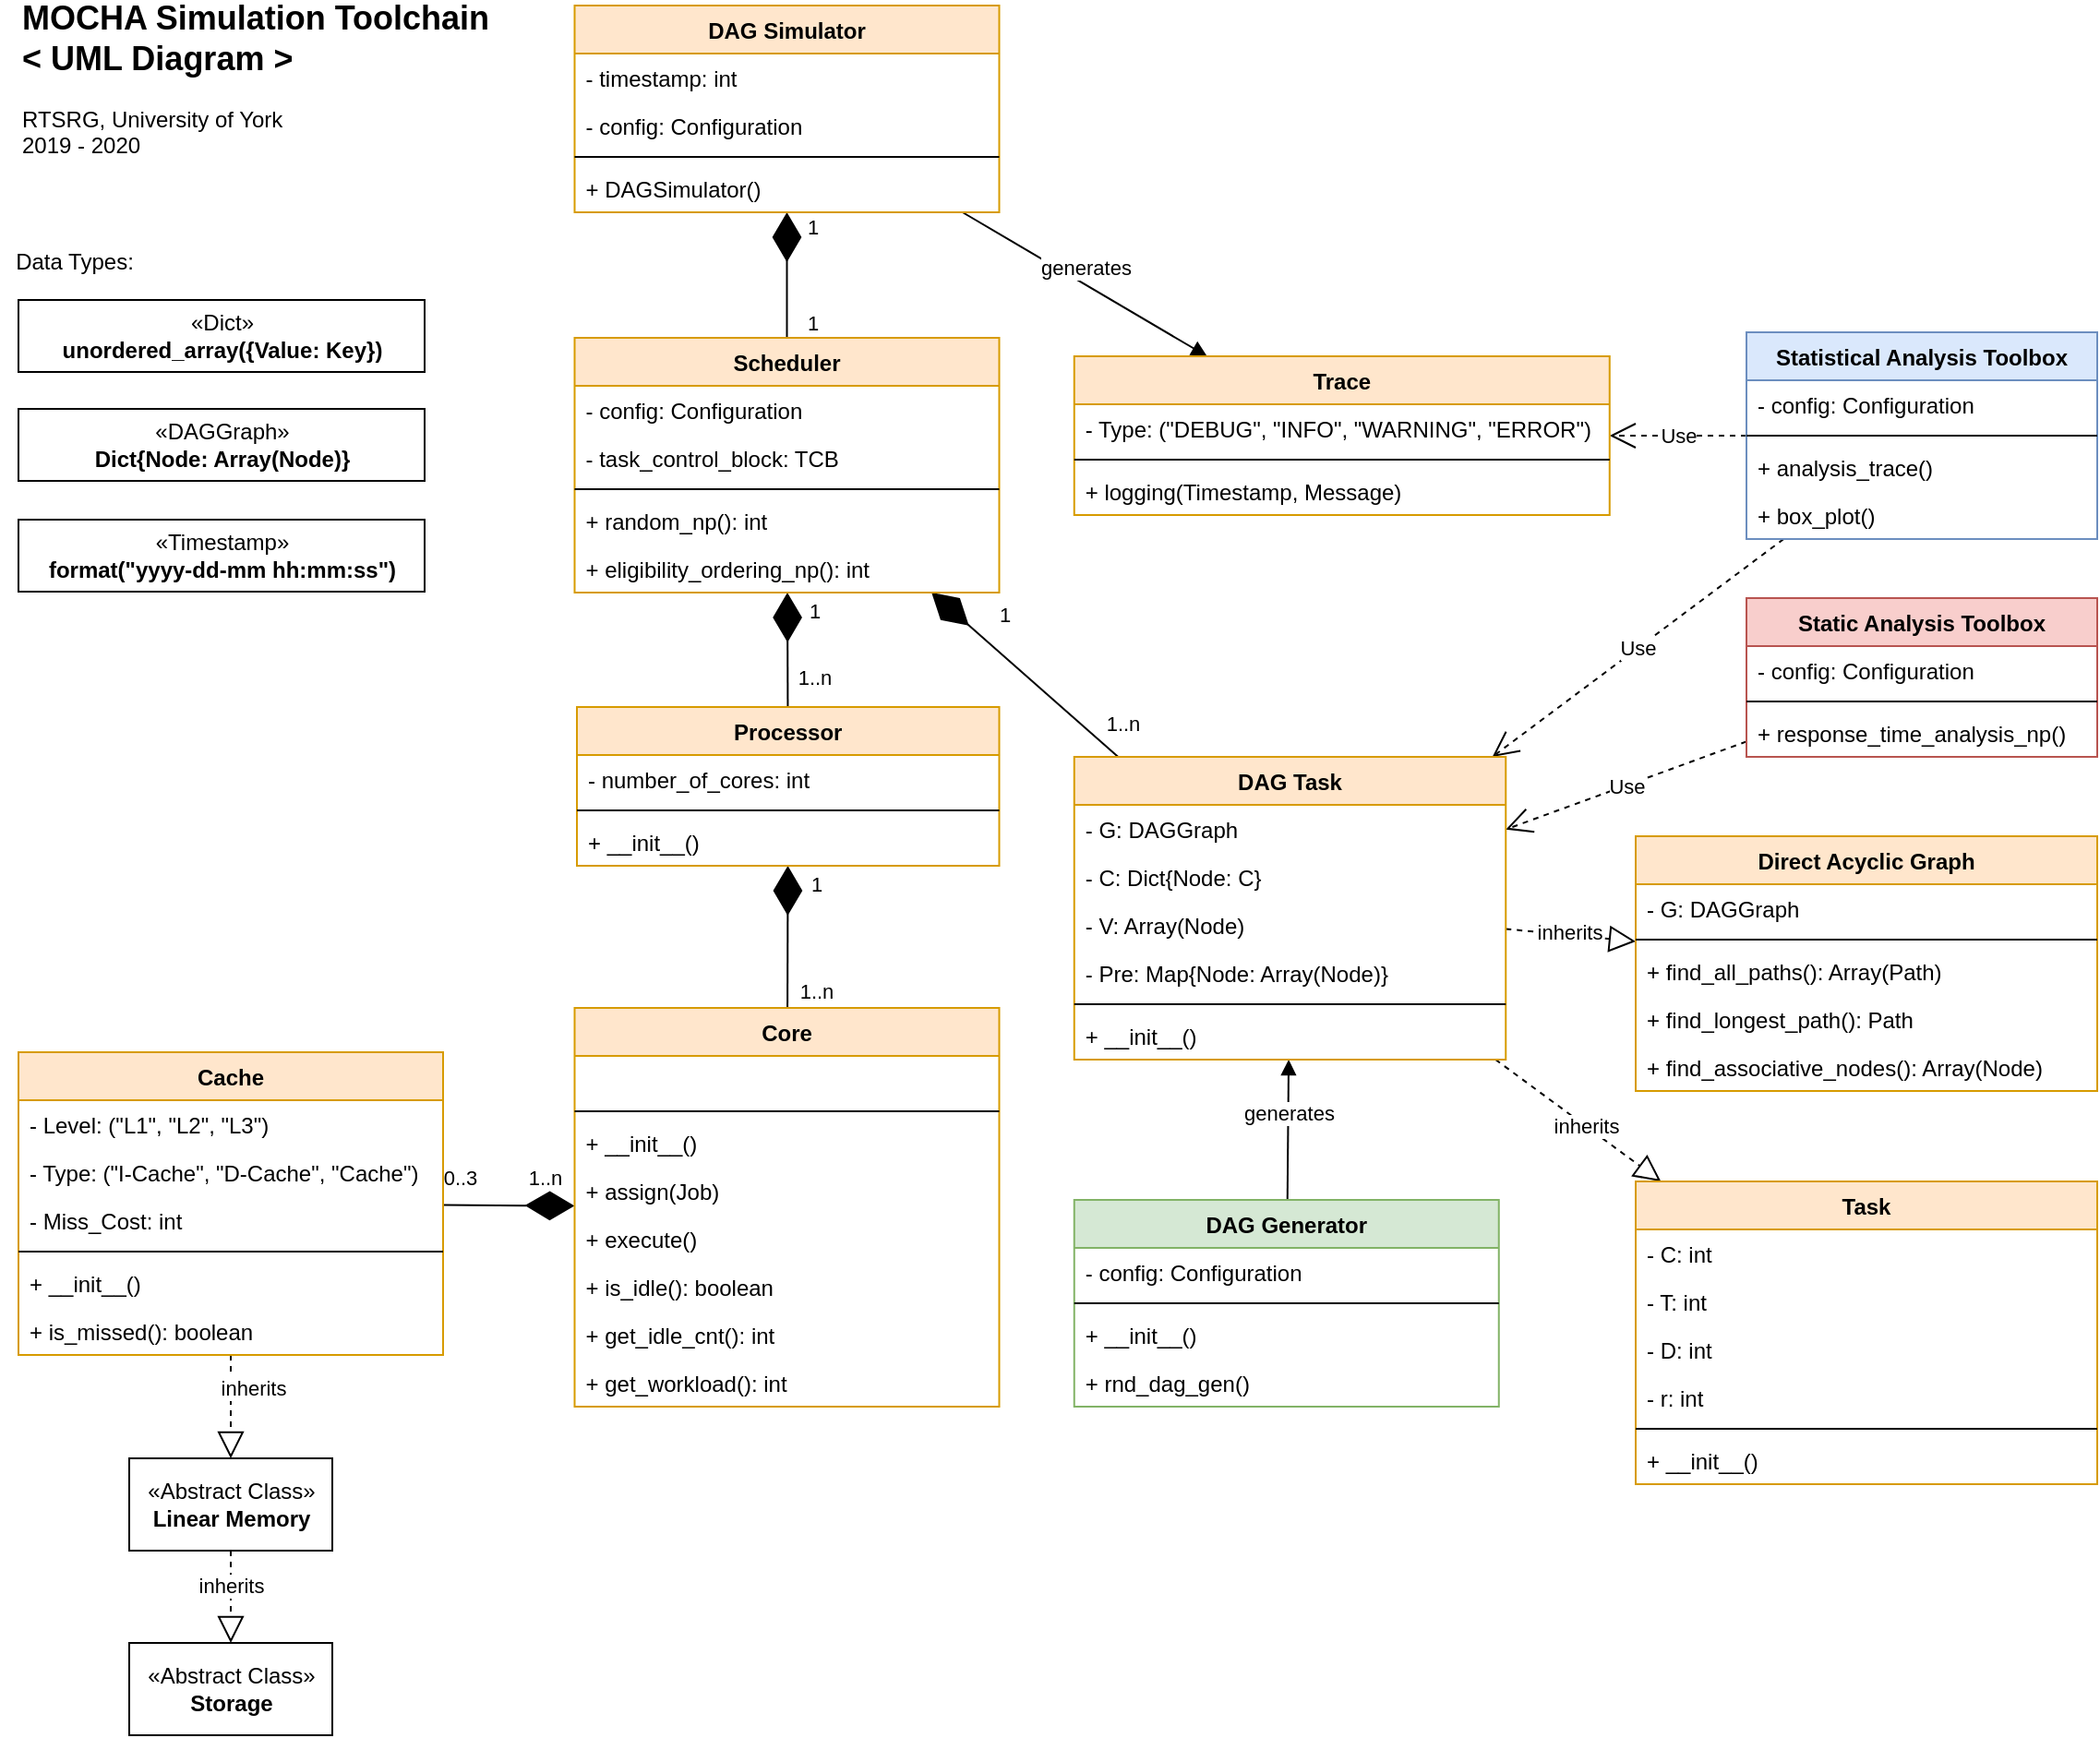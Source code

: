 <mxfile version="13.0.3" type="device"><diagram id="6-OH7U_03vElTwhA2fwM" name="Page-1"><mxGraphModel dx="396" dy="1000" grid="1" gridSize="10" guides="1" tooltips="1" connect="1" arrows="1" fold="1" page="1" pageScale="1" pageWidth="1169" pageHeight="827" math="0" shadow="0"><root><mxCell id="0"/><mxCell id="1" parent="0"/><mxCell id="3ggw4zeHpCpovU7XsNyM-5" value="" style="endArrow=diamondThin;endFill=1;endSize=24;html=1;" parent="1" source="3ggw4zeHpCpovU7XsNyM-1" target="w5lps-WtKNnijoHzqmJ7-140" edge="1"><mxGeometry width="160" relative="1" as="geometry"><mxPoint x="1741.25" y="273" as="sourcePoint"/><mxPoint x="1901.25" y="273" as="targetPoint"/></mxGeometry></mxCell><mxCell id="3ggw4zeHpCpovU7XsNyM-6" value="1" style="edgeLabel;html=1;align=center;verticalAlign=middle;resizable=0;points=[];" parent="3ggw4zeHpCpovU7XsNyM-5" vertex="1" connectable="0"><mxGeometry x="0.575" y="-1" relative="1" as="geometry"><mxPoint x="13.55" y="-7.05" as="offset"/></mxGeometry></mxCell><mxCell id="3ggw4zeHpCpovU7XsNyM-15" value="1..n" style="edgeLabel;html=1;align=center;verticalAlign=middle;resizable=0;points=[];" parent="3ggw4zeHpCpovU7XsNyM-5" vertex="1" connectable="0"><mxGeometry x="-0.841" relative="1" as="geometry"><mxPoint x="14.71" y="-3.6" as="offset"/></mxGeometry></mxCell><mxCell id="3ggw4zeHpCpovU7XsNyM-29" value="" style="endArrow=diamondThin;endFill=1;endSize=24;html=1;" parent="1" source="3ggw4zeHpCpovU7XsNyM-25" target="3ggw4zeHpCpovU7XsNyM-1" edge="1"><mxGeometry width="160" relative="1" as="geometry"><mxPoint x="1651.257" y="459" as="sourcePoint"/><mxPoint x="1450" y="703" as="targetPoint"/></mxGeometry></mxCell><mxCell id="3ggw4zeHpCpovU7XsNyM-30" value="1..n" style="edgeLabel;html=1;align=center;verticalAlign=middle;resizable=0;points=[];" parent="3ggw4zeHpCpovU7XsNyM-29" vertex="1" connectable="0"><mxGeometry x="0.575" y="-1" relative="1" as="geometry"><mxPoint x="-0.8" y="-16" as="offset"/></mxGeometry></mxCell><mxCell id="3ggw4zeHpCpovU7XsNyM-31" value="0..3" style="edgeLabel;html=1;align=center;verticalAlign=middle;resizable=0;points=[];" parent="3ggw4zeHpCpovU7XsNyM-29" vertex="1" connectable="0"><mxGeometry x="-0.841" relative="1" as="geometry"><mxPoint x="2.8" y="-15" as="offset"/></mxGeometry></mxCell><mxCell id="3ggw4zeHpCpovU7XsNyM-70" value="Use" style="endArrow=open;endSize=12;dashed=1;html=1;" parent="1" source="3ggw4zeHpCpovU7XsNyM-66" target="3ggw4zeHpCpovU7XsNyM-47" edge="1"><mxGeometry width="160" relative="1" as="geometry"><mxPoint x="1111.25" y="493" as="sourcePoint"/><mxPoint x="1271.25" y="493" as="targetPoint"/></mxGeometry></mxCell><mxCell id="3ggw4zeHpCpovU7XsNyM-71" value="Use" style="endArrow=open;endSize=12;dashed=1;html=1;" parent="1" source="3ggw4zeHpCpovU7XsNyM-66" target="w5lps-WtKNnijoHzqmJ7-148" edge="1"><mxGeometry width="160" relative="1" as="geometry"><mxPoint x="1369.983" y="353" as="sourcePoint"/><mxPoint x="1442.517" y="289.0" as="targetPoint"/></mxGeometry></mxCell><mxCell id="3ggw4zeHpCpovU7XsNyM-72" value="Use" style="endArrow=open;endSize=12;dashed=1;html=1;" parent="1" source="3ggw4zeHpCpovU7XsNyM-62" target="w5lps-WtKNnijoHzqmJ7-148" edge="1"><mxGeometry width="160" relative="1" as="geometry"><mxPoint x="2212.927" y="453" as="sourcePoint"/><mxPoint x="2169.573" y="229.0" as="targetPoint"/></mxGeometry></mxCell><mxCell id="3ggw4zeHpCpovU7XsNyM-73" value="" style="endArrow=block;dashed=1;endFill=0;endSize=12;html=1;" parent="1" source="w5lps-WtKNnijoHzqmJ7-148" target="-hGD3cOcRjUI10XlKeV7-1" edge="1"><mxGeometry width="160" relative="1" as="geometry"><mxPoint x="1971.25" y="733" as="sourcePoint"/><mxPoint x="2131.25" y="733" as="targetPoint"/></mxGeometry></mxCell><mxCell id="3ggw4zeHpCpovU7XsNyM-74" value="inherits" style="edgeLabel;html=1;align=center;verticalAlign=middle;resizable=0;points=[];" parent="3ggw4zeHpCpovU7XsNyM-73" vertex="1" connectable="0"><mxGeometry x="0.287" relative="1" as="geometry"><mxPoint x="-10.7" y="-2.87" as="offset"/></mxGeometry></mxCell><mxCell id="3ggw4zeHpCpovU7XsNyM-75" value="" style="endArrow=block;dashed=1;endFill=0;endSize=12;html=1;" parent="1" source="w5lps-WtKNnijoHzqmJ7-148" target="3ggw4zeHpCpovU7XsNyM-8" edge="1"><mxGeometry width="160" relative="1" as="geometry"><mxPoint x="2041.25" y="421.994" as="sourcePoint"/><mxPoint x="2137.5" y="386.696" as="targetPoint"/></mxGeometry></mxCell><mxCell id="3ggw4zeHpCpovU7XsNyM-76" value="inherits" style="edgeLabel;html=1;align=center;verticalAlign=middle;resizable=0;points=[];" parent="3ggw4zeHpCpovU7XsNyM-75" vertex="1" connectable="0"><mxGeometry x="0.287" relative="1" as="geometry"><mxPoint x="-8.73" y="-6.8" as="offset"/></mxGeometry></mxCell><mxCell id="3ggw4zeHpCpovU7XsNyM-82" value="generates" style="html=1;verticalAlign=bottom;endArrow=block;" parent="1" source="3ggw4zeHpCpovU7XsNyM-99" target="w5lps-WtKNnijoHzqmJ7-148" edge="1"><mxGeometry width="80" relative="1" as="geometry"><mxPoint x="2040" y="-47" as="sourcePoint"/><mxPoint x="1864.372" y="849" as="targetPoint"/></mxGeometry></mxCell><mxCell id="3ggw4zeHpCpovU7XsNyM-83" value="generates" style="html=1;verticalAlign=bottom;endArrow=block;" parent="1" source="3ggw4zeHpCpovU7XsNyM-94" target="3ggw4zeHpCpovU7XsNyM-47" edge="1"><mxGeometry width="80" relative="1" as="geometry"><mxPoint x="1111.25" y="86" as="sourcePoint"/><mxPoint x="1191.25" y="86" as="targetPoint"/></mxGeometry></mxCell><mxCell id="NVMsDPzchAU0mMz19GeN-33" value="" style="endArrow=diamondThin;endFill=1;endSize=24;html=1;" parent="1" source="w5lps-WtKNnijoHzqmJ7-144" target="3ggw4zeHpCpovU7XsNyM-94" edge="1"><mxGeometry width="160" relative="1" as="geometry"><mxPoint x="1330" y="133" as="sourcePoint"/><mxPoint x="1340" y="243" as="targetPoint"/></mxGeometry></mxCell><mxCell id="NVMsDPzchAU0mMz19GeN-36" value="1" style="edgeLabel;html=1;align=center;verticalAlign=middle;resizable=0;points=[];" parent="NVMsDPzchAU0mMz19GeN-33" vertex="1" connectable="0"><mxGeometry x="0.623" relative="1" as="geometry"><mxPoint x="13.75" y="-4.8" as="offset"/></mxGeometry></mxCell><mxCell id="NVMsDPzchAU0mMz19GeN-37" value="1" style="edgeLabel;html=1;align=center;verticalAlign=middle;resizable=0;points=[];" parent="NVMsDPzchAU0mMz19GeN-33" vertex="1" connectable="0"><mxGeometry x="-0.753" relative="1" as="geometry"><mxPoint x="13.75" as="offset"/></mxGeometry></mxCell><mxCell id="NVMsDPzchAU0mMz19GeN-35" value="" style="endArrow=diamondThin;endFill=1;endSize=24;html=1;" parent="1" source="w5lps-WtKNnijoHzqmJ7-140" target="w5lps-WtKNnijoHzqmJ7-144" edge="1"><mxGeometry width="160" relative="1" as="geometry"><mxPoint x="1190" y="292.0" as="sourcePoint"/><mxPoint x="1350" y="292.0" as="targetPoint"/></mxGeometry></mxCell><mxCell id="NVMsDPzchAU0mMz19GeN-38" value="1" style="edgeLabel;html=1;align=center;verticalAlign=middle;resizable=0;points=[];" parent="NVMsDPzchAU0mMz19GeN-35" vertex="1" connectable="0"><mxGeometry x="0.695" y="-4" relative="1" as="geometry"><mxPoint x="10" y="0.67" as="offset"/></mxGeometry></mxCell><mxCell id="NVMsDPzchAU0mMz19GeN-39" value="1..n" style="edgeLabel;html=1;align=center;verticalAlign=middle;resizable=0;points=[];" parent="NVMsDPzchAU0mMz19GeN-35" vertex="1" connectable="0"><mxGeometry x="-0.781" relative="1" as="geometry"><mxPoint x="14.19" y="-8.8" as="offset"/></mxGeometry></mxCell><mxCell id="NVMsDPzchAU0mMz19GeN-40" value="" style="endArrow=diamondThin;endFill=1;endSize=24;html=1;" parent="1" source="w5lps-WtKNnijoHzqmJ7-148" target="w5lps-WtKNnijoHzqmJ7-144" edge="1"><mxGeometry width="160" relative="1" as="geometry"><mxPoint x="1770.002" y="375" as="sourcePoint"/><mxPoint x="1770.265" y="303" as="targetPoint"/></mxGeometry></mxCell><mxCell id="NVMsDPzchAU0mMz19GeN-41" value="1" style="edgeLabel;html=1;align=center;verticalAlign=middle;resizable=0;points=[];" parent="NVMsDPzchAU0mMz19GeN-40" vertex="1" connectable="0"><mxGeometry x="0.695" y="-4" relative="1" as="geometry"><mxPoint x="21.01" y="0.67" as="offset"/></mxGeometry></mxCell><mxCell id="NVMsDPzchAU0mMz19GeN-42" value="1..n" style="edgeLabel;html=1;align=center;verticalAlign=middle;resizable=0;points=[];" parent="NVMsDPzchAU0mMz19GeN-40" vertex="1" connectable="0"><mxGeometry x="-0.781" relative="1" as="geometry"><mxPoint x="12.7" y="-8.96" as="offset"/></mxGeometry></mxCell><mxCell id="LSSNZUkn78cPcy1X6nxh-16" value="«Abstract Class»&lt;br&gt;&lt;b&gt;Linear Memory&lt;/b&gt;" style="html=1;" parent="1" vertex="1"><mxGeometry x="1250" y="810" width="110" height="50" as="geometry"/></mxCell><mxCell id="LSSNZUkn78cPcy1X6nxh-17" value="«Abstract Class»&lt;br&gt;&lt;b&gt;Storage&lt;/b&gt;" style="html=1;" parent="1" vertex="1"><mxGeometry x="1250" y="910" width="110" height="50" as="geometry"/></mxCell><mxCell id="LSSNZUkn78cPcy1X6nxh-19" value="" style="endArrow=block;dashed=1;endFill=0;endSize=12;html=1;" parent="1" source="3ggw4zeHpCpovU7XsNyM-25" target="LSSNZUkn78cPcy1X6nxh-16" edge="1"><mxGeometry width="160" relative="1" as="geometry"><mxPoint x="776" y="510" as="sourcePoint"/><mxPoint x="936" y="510" as="targetPoint"/></mxGeometry></mxCell><mxCell id="LSSNZUkn78cPcy1X6nxh-20" value="inherits" style="edgeLabel;html=1;align=center;verticalAlign=middle;resizable=0;points=[];" parent="LSSNZUkn78cPcy1X6nxh-19" vertex="1" connectable="0"><mxGeometry x="0.175" y="1" relative="1" as="geometry"><mxPoint x="11" y="-15" as="offset"/></mxGeometry></mxCell><mxCell id="LSSNZUkn78cPcy1X6nxh-21" value="" style="endArrow=block;dashed=1;endFill=0;endSize=12;html=1;" parent="1" source="LSSNZUkn78cPcy1X6nxh-16" target="LSSNZUkn78cPcy1X6nxh-17" edge="1"><mxGeometry width="160" relative="1" as="geometry"><mxPoint x="1200" y="692" as="sourcePoint"/><mxPoint x="1106" y="692" as="targetPoint"/></mxGeometry></mxCell><mxCell id="LSSNZUkn78cPcy1X6nxh-22" value="inherits" style="edgeLabel;html=1;align=center;verticalAlign=middle;resizable=0;points=[];" parent="LSSNZUkn78cPcy1X6nxh-21" vertex="1" connectable="0"><mxGeometry x="0.175" y="1" relative="1" as="geometry"><mxPoint x="-1" y="-11" as="offset"/></mxGeometry></mxCell><mxCell id="LSSNZUkn78cPcy1X6nxh-25" value="«DAGGraph»&lt;br&gt;&lt;b&gt;Dict{Node: Array(Node)}&lt;/b&gt;" style="html=1;" parent="1" vertex="1"><mxGeometry x="1190" y="241.5" width="220" height="39" as="geometry"/></mxCell><mxCell id="LSSNZUkn78cPcy1X6nxh-26" value="&lt;font style=&quot;font-size: 18px&quot;&gt;MOCHA Simulation Toolchain&lt;br&gt;&amp;lt; UML Diagram &amp;gt;&lt;/font&gt;&lt;br&gt;&lt;span style=&quot;font-weight: normal&quot;&gt;&lt;br&gt;RTSRG, University of York&lt;br&gt;2019 - 2020&lt;/span&gt;" style="text;html=1;align=left;verticalAlign=middle;resizable=0;points=[];autosize=1;fontStyle=1" parent="1" vertex="1"><mxGeometry x="1190" y="23" width="270" height="80" as="geometry"/></mxCell><mxCell id="LSSNZUkn78cPcy1X6nxh-29" value="«Dict»&lt;br&gt;&lt;b&gt;unordered_array({Value: Key})&lt;/b&gt;" style="html=1;" parent="1" vertex="1"><mxGeometry x="1190" y="182.5" width="220" height="39" as="geometry"/></mxCell><mxCell id="LSSNZUkn78cPcy1X6nxh-32" value="Data Types:" style="text;html=1;align=center;verticalAlign=middle;resizable=0;points=[];autosize=1;" parent="1" vertex="1"><mxGeometry x="1180" y="151.5" width="80" height="20" as="geometry"/></mxCell><mxCell id="LSSNZUkn78cPcy1X6nxh-33" value="«Timestamp»&lt;br&gt;&lt;b&gt;format(&quot;yyyy-dd-mm hh:mm:ss&quot;)&lt;/b&gt;" style="html=1;" parent="1" vertex="1"><mxGeometry x="1190" y="301.5" width="220" height="39" as="geometry"/></mxCell><mxCell id="3ggw4zeHpCpovU7XsNyM-94" value="DAG Simulator" style="swimlane;fontStyle=1;align=center;verticalAlign=top;childLayout=stackLayout;horizontal=1;startSize=26;horizontalStack=0;resizeParent=1;resizeParentMax=0;resizeLast=0;collapsible=1;marginBottom=0;fillColor=#ffe6cc;strokeColor=#d79b00;" parent="1" vertex="1"><mxGeometry x="1491.25" y="23" width="230" height="112" as="geometry"><mxRectangle x="940" y="741" width="90" height="26" as="alternateBounds"/></mxGeometry></mxCell><mxCell id="NVMsDPzchAU0mMz19GeN-3" value="- timestamp: int" style="text;strokeColor=none;fillColor=none;align=left;verticalAlign=top;spacingLeft=4;spacingRight=4;overflow=hidden;rotatable=0;points=[[0,0.5],[1,0.5]];portConstraint=eastwest;" parent="3ggw4zeHpCpovU7XsNyM-94" vertex="1"><mxGeometry y="26" width="230" height="26" as="geometry"/></mxCell><mxCell id="NVMsDPzchAU0mMz19GeN-26" value="- config: Configuration" style="text;strokeColor=none;fillColor=none;align=left;verticalAlign=top;spacingLeft=4;spacingRight=4;overflow=hidden;rotatable=0;points=[[0,0.5],[1,0.5]];portConstraint=eastwest;" parent="3ggw4zeHpCpovU7XsNyM-94" vertex="1"><mxGeometry y="52" width="230" height="26" as="geometry"/></mxCell><mxCell id="3ggw4zeHpCpovU7XsNyM-96" value="" style="line;strokeWidth=1;fillColor=none;align=left;verticalAlign=middle;spacingTop=-1;spacingLeft=3;spacingRight=3;rotatable=0;labelPosition=right;points=[];portConstraint=eastwest;" parent="3ggw4zeHpCpovU7XsNyM-94" vertex="1"><mxGeometry y="78" width="230" height="8" as="geometry"/></mxCell><mxCell id="NVMsDPzchAU0mMz19GeN-2" value="+ DAGSimulator()" style="text;strokeColor=none;fillColor=none;align=left;verticalAlign=top;spacingLeft=4;spacingRight=4;overflow=hidden;rotatable=0;points=[[0,0.5],[1,0.5]];portConstraint=eastwest;" parent="3ggw4zeHpCpovU7XsNyM-94" vertex="1"><mxGeometry y="86" width="230" height="26" as="geometry"/></mxCell><mxCell id="w5lps-WtKNnijoHzqmJ7-144" value="Scheduler" style="swimlane;fontStyle=1;align=center;verticalAlign=top;childLayout=stackLayout;horizontal=1;startSize=26;horizontalStack=0;resizeParent=1;resizeParentMax=0;resizeLast=0;collapsible=1;marginBottom=0;fillColor=#ffe6cc;strokeColor=#d79b00;" parent="1" vertex="1"><mxGeometry x="1491.25" y="203" width="230" height="138" as="geometry"><mxRectangle x="940" y="741" width="90" height="26" as="alternateBounds"/></mxGeometry></mxCell><mxCell id="NVMsDPzchAU0mMz19GeN-11" value="- config: Configuration" style="text;strokeColor=none;fillColor=none;align=left;verticalAlign=top;spacingLeft=4;spacingRight=4;overflow=hidden;rotatable=0;points=[[0,0.5],[1,0.5]];portConstraint=eastwest;" parent="w5lps-WtKNnijoHzqmJ7-144" vertex="1"><mxGeometry y="26" width="230" height="26" as="geometry"/></mxCell><mxCell id="NVMsDPzchAU0mMz19GeN-43" value="- task_control_block: TCB" style="text;strokeColor=none;fillColor=none;align=left;verticalAlign=top;spacingLeft=4;spacingRight=4;overflow=hidden;rotatable=0;points=[[0,0.5],[1,0.5]];portConstraint=eastwest;" parent="w5lps-WtKNnijoHzqmJ7-144" vertex="1"><mxGeometry y="52" width="230" height="26" as="geometry"/></mxCell><mxCell id="w5lps-WtKNnijoHzqmJ7-146" value="" style="line;strokeWidth=1;fillColor=none;align=left;verticalAlign=middle;spacingTop=-1;spacingLeft=3;spacingRight=3;rotatable=0;labelPosition=right;points=[];portConstraint=eastwest;" parent="w5lps-WtKNnijoHzqmJ7-144" vertex="1"><mxGeometry y="78" width="230" height="8" as="geometry"/></mxCell><mxCell id="w5lps-WtKNnijoHzqmJ7-147" value="+ random_np(): int" style="text;strokeColor=none;fillColor=none;align=left;verticalAlign=top;spacingLeft=4;spacingRight=4;overflow=hidden;rotatable=0;points=[[0,0.5],[1,0.5]];portConstraint=eastwest;" parent="w5lps-WtKNnijoHzqmJ7-144" vertex="1"><mxGeometry y="86" width="230" height="26" as="geometry"/></mxCell><mxCell id="3ggw4zeHpCpovU7XsNyM-93" value="+ eligibility_ordering_np(): int" style="text;strokeColor=none;fillColor=none;align=left;verticalAlign=top;spacingLeft=4;spacingRight=4;overflow=hidden;rotatable=0;points=[[0,0.5],[1,0.5]];portConstraint=eastwest;" parent="w5lps-WtKNnijoHzqmJ7-144" vertex="1"><mxGeometry y="112" width="230" height="26" as="geometry"/></mxCell><mxCell id="w5lps-WtKNnijoHzqmJ7-140" value="Processor" style="swimlane;fontStyle=1;align=center;verticalAlign=top;childLayout=stackLayout;horizontal=1;startSize=26;horizontalStack=0;resizeParent=1;resizeParentMax=0;resizeLast=0;collapsible=1;marginBottom=0;fillColor=#ffe6cc;strokeColor=#d79b00;" parent="1" vertex="1"><mxGeometry x="1492.5" y="403" width="228.75" height="86" as="geometry"/></mxCell><mxCell id="NVMsDPzchAU0mMz19GeN-1" value="- number_of_cores: int" style="text;strokeColor=none;fillColor=none;align=left;verticalAlign=top;spacingLeft=4;spacingRight=4;overflow=hidden;rotatable=0;points=[[0,0.5],[1,0.5]];portConstraint=eastwest;" parent="w5lps-WtKNnijoHzqmJ7-140" vertex="1"><mxGeometry y="26" width="228.75" height="26" as="geometry"/></mxCell><mxCell id="w5lps-WtKNnijoHzqmJ7-142" value="" style="line;strokeWidth=1;fillColor=none;align=left;verticalAlign=middle;spacingTop=-1;spacingLeft=3;spacingRight=3;rotatable=0;labelPosition=right;points=[];portConstraint=eastwest;" parent="w5lps-WtKNnijoHzqmJ7-140" vertex="1"><mxGeometry y="52" width="228.75" height="8" as="geometry"/></mxCell><mxCell id="NVMsDPzchAU0mMz19GeN-10" value="+ __init__()" style="text;strokeColor=none;fillColor=none;align=left;verticalAlign=top;spacingLeft=4;spacingRight=4;overflow=hidden;rotatable=0;points=[[0,0.5],[1,0.5]];portConstraint=eastwest;" parent="w5lps-WtKNnijoHzqmJ7-140" vertex="1"><mxGeometry y="60" width="228.75" height="26" as="geometry"/></mxCell><mxCell id="-hGD3cOcRjUI10XlKeV7-1" value="Direct Acyclic Graph" style="swimlane;fontStyle=1;align=center;verticalAlign=top;childLayout=stackLayout;horizontal=1;startSize=26;horizontalStack=0;resizeParent=1;resizeParentMax=0;resizeLast=0;collapsible=1;marginBottom=0;fillColor=#ffe6cc;strokeColor=#d79b00;" parent="1" vertex="1"><mxGeometry x="2066" y="473" width="250" height="138" as="geometry"><mxRectangle x="1786.25" y="940" width="70" height="26" as="alternateBounds"/></mxGeometry></mxCell><mxCell id="-hGD3cOcRjUI10XlKeV7-2" value="- G: DAGGraph" style="text;strokeColor=none;fillColor=none;align=left;verticalAlign=top;spacingLeft=4;spacingRight=4;overflow=hidden;rotatable=0;points=[[0,0.5],[1,0.5]];portConstraint=eastwest;" parent="-hGD3cOcRjUI10XlKeV7-1" vertex="1"><mxGeometry y="26" width="250" height="26" as="geometry"/></mxCell><mxCell id="-hGD3cOcRjUI10XlKeV7-3" value="" style="line;strokeWidth=1;fillColor=none;align=left;verticalAlign=middle;spacingTop=-1;spacingLeft=3;spacingRight=3;rotatable=0;labelPosition=right;points=[];portConstraint=eastwest;" parent="-hGD3cOcRjUI10XlKeV7-1" vertex="1"><mxGeometry y="52" width="250" height="8" as="geometry"/></mxCell><mxCell id="-hGD3cOcRjUI10XlKeV7-4" value="+ find_all_paths(): Array(Path)" style="text;strokeColor=none;fillColor=none;align=left;verticalAlign=top;spacingLeft=4;spacingRight=4;overflow=hidden;rotatable=0;points=[[0,0.5],[1,0.5]];portConstraint=eastwest;" parent="-hGD3cOcRjUI10XlKeV7-1" vertex="1"><mxGeometry y="60" width="250" height="26" as="geometry"/></mxCell><mxCell id="3ggw4zeHpCpovU7XsNyM-37" value="+ find_longest_path(): Path" style="text;strokeColor=none;fillColor=none;align=left;verticalAlign=top;spacingLeft=4;spacingRight=4;overflow=hidden;rotatable=0;points=[[0,0.5],[1,0.5]];portConstraint=eastwest;" parent="-hGD3cOcRjUI10XlKeV7-1" vertex="1"><mxGeometry y="86" width="250" height="26" as="geometry"/></mxCell><mxCell id="3ggw4zeHpCpovU7XsNyM-38" value="+ find_associative_nodes(): Array(Node)" style="text;strokeColor=none;fillColor=none;align=left;verticalAlign=top;spacingLeft=4;spacingRight=4;overflow=hidden;rotatable=0;points=[[0,0.5],[1,0.5]];portConstraint=eastwest;" parent="-hGD3cOcRjUI10XlKeV7-1" vertex="1"><mxGeometry y="112" width="250" height="26" as="geometry"/></mxCell><mxCell id="3ggw4zeHpCpovU7XsNyM-8" value="Task" style="swimlane;fontStyle=1;align=center;verticalAlign=top;childLayout=stackLayout;horizontal=1;startSize=26;horizontalStack=0;resizeParent=1;resizeParentMax=0;resizeLast=0;collapsible=1;marginBottom=0;fillColor=#ffe6cc;strokeColor=#d79b00;" parent="1" vertex="1"><mxGeometry x="2066" y="660" width="250" height="164" as="geometry"/></mxCell><mxCell id="3ggw4zeHpCpovU7XsNyM-9" value="- C: int" style="text;strokeColor=none;fillColor=none;align=left;verticalAlign=top;spacingLeft=4;spacingRight=4;overflow=hidden;rotatable=0;points=[[0,0.5],[1,0.5]];portConstraint=eastwest;" parent="3ggw4zeHpCpovU7XsNyM-8" vertex="1"><mxGeometry y="26" width="250" height="26" as="geometry"/></mxCell><mxCell id="3ggw4zeHpCpovU7XsNyM-22" value="- T: int" style="text;strokeColor=none;fillColor=none;align=left;verticalAlign=top;spacingLeft=4;spacingRight=4;overflow=hidden;rotatable=0;points=[[0,0.5],[1,0.5]];portConstraint=eastwest;" parent="3ggw4zeHpCpovU7XsNyM-8" vertex="1"><mxGeometry y="52" width="250" height="26" as="geometry"/></mxCell><mxCell id="3ggw4zeHpCpovU7XsNyM-23" value="- D: int" style="text;strokeColor=none;fillColor=none;align=left;verticalAlign=top;spacingLeft=4;spacingRight=4;overflow=hidden;rotatable=0;points=[[0,0.5],[1,0.5]];portConstraint=eastwest;" parent="3ggw4zeHpCpovU7XsNyM-8" vertex="1"><mxGeometry y="78" width="250" height="26" as="geometry"/></mxCell><mxCell id="NVMsDPzchAU0mMz19GeN-48" value="- r: int" style="text;strokeColor=none;fillColor=none;align=left;verticalAlign=top;spacingLeft=4;spacingRight=4;overflow=hidden;rotatable=0;points=[[0,0.5],[1,0.5]];portConstraint=eastwest;" parent="3ggw4zeHpCpovU7XsNyM-8" vertex="1"><mxGeometry y="104" width="250" height="26" as="geometry"/></mxCell><mxCell id="3ggw4zeHpCpovU7XsNyM-10" value="" style="line;strokeWidth=1;fillColor=none;align=left;verticalAlign=middle;spacingTop=-1;spacingLeft=3;spacingRight=3;rotatable=0;labelPosition=right;points=[];portConstraint=eastwest;" parent="3ggw4zeHpCpovU7XsNyM-8" vertex="1"><mxGeometry y="130" width="250" height="8" as="geometry"/></mxCell><mxCell id="NVMsDPzchAU0mMz19GeN-7" value="+ __init__()" style="text;strokeColor=none;fillColor=none;align=left;verticalAlign=top;spacingLeft=4;spacingRight=4;overflow=hidden;rotatable=0;points=[[0,0.5],[1,0.5]];portConstraint=eastwest;" parent="3ggw4zeHpCpovU7XsNyM-8" vertex="1"><mxGeometry y="138" width="250" height="26" as="geometry"/></mxCell><mxCell id="3ggw4zeHpCpovU7XsNyM-1" value="Core" style="swimlane;fontStyle=1;align=center;verticalAlign=top;childLayout=stackLayout;horizontal=1;startSize=26;horizontalStack=0;resizeParent=1;resizeParentMax=0;resizeLast=0;collapsible=1;marginBottom=0;fillColor=#ffe6cc;strokeColor=#d79b00;" parent="1" vertex="1"><mxGeometry x="1491.25" y="566" width="230" height="216" as="geometry"/></mxCell><mxCell id="NVMsDPzchAU0mMz19GeN-9" value=" " style="text;strokeColor=none;fillColor=none;align=left;verticalAlign=top;spacingLeft=4;spacingRight=4;overflow=hidden;rotatable=0;points=[[0,0.5],[1,0.5]];portConstraint=eastwest;" parent="3ggw4zeHpCpovU7XsNyM-1" vertex="1"><mxGeometry y="26" width="230" height="26" as="geometry"/></mxCell><mxCell id="3ggw4zeHpCpovU7XsNyM-3" value="" style="line;strokeWidth=1;fillColor=none;align=left;verticalAlign=middle;spacingTop=-1;spacingLeft=3;spacingRight=3;rotatable=0;labelPosition=right;points=[];portConstraint=eastwest;" parent="3ggw4zeHpCpovU7XsNyM-1" vertex="1"><mxGeometry y="52" width="230" height="8" as="geometry"/></mxCell><mxCell id="NVMsDPzchAU0mMz19GeN-49" value="+ __init__()" style="text;strokeColor=none;fillColor=none;align=left;verticalAlign=top;spacingLeft=4;spacingRight=4;overflow=hidden;rotatable=0;points=[[0,0.5],[1,0.5]];portConstraint=eastwest;" parent="3ggw4zeHpCpovU7XsNyM-1" vertex="1"><mxGeometry y="60" width="230" height="26" as="geometry"/></mxCell><mxCell id="3ggw4zeHpCpovU7XsNyM-87" value="+ assign(Job)" style="text;strokeColor=none;fillColor=none;align=left;verticalAlign=top;spacingLeft=4;spacingRight=4;overflow=hidden;rotatable=0;points=[[0,0.5],[1,0.5]];portConstraint=eastwest;" parent="3ggw4zeHpCpovU7XsNyM-1" vertex="1"><mxGeometry y="86" width="230" height="26" as="geometry"/></mxCell><mxCell id="3ggw4zeHpCpovU7XsNyM-88" value="+ execute()" style="text;strokeColor=none;fillColor=none;align=left;verticalAlign=top;spacingLeft=4;spacingRight=4;overflow=hidden;rotatable=0;points=[[0,0.5],[1,0.5]];portConstraint=eastwest;" parent="3ggw4zeHpCpovU7XsNyM-1" vertex="1"><mxGeometry y="112" width="230" height="26" as="geometry"/></mxCell><mxCell id="3ggw4zeHpCpovU7XsNyM-84" value="+ is_idle(): boolean" style="text;strokeColor=none;fillColor=none;align=left;verticalAlign=top;spacingLeft=4;spacingRight=4;overflow=hidden;rotatable=0;points=[[0,0.5],[1,0.5]];portConstraint=eastwest;" parent="3ggw4zeHpCpovU7XsNyM-1" vertex="1"><mxGeometry y="138" width="230" height="26" as="geometry"/></mxCell><mxCell id="3ggw4zeHpCpovU7XsNyM-86" value="+ get_idle_cnt(): int" style="text;strokeColor=none;fillColor=none;align=left;verticalAlign=top;spacingLeft=4;spacingRight=4;overflow=hidden;rotatable=0;points=[[0,0.5],[1,0.5]];portConstraint=eastwest;" parent="3ggw4zeHpCpovU7XsNyM-1" vertex="1"><mxGeometry y="164" width="230" height="26" as="geometry"/></mxCell><mxCell id="3ggw4zeHpCpovU7XsNyM-85" value="+ get_workload(): int" style="text;strokeColor=none;fillColor=none;align=left;verticalAlign=top;spacingLeft=4;spacingRight=4;overflow=hidden;rotatable=0;points=[[0,0.5],[1,0.5]];portConstraint=eastwest;" parent="3ggw4zeHpCpovU7XsNyM-1" vertex="1"><mxGeometry y="190" width="230" height="26" as="geometry"/></mxCell><mxCell id="3ggw4zeHpCpovU7XsNyM-25" value="Cache" style="swimlane;fontStyle=1;align=center;verticalAlign=top;childLayout=stackLayout;horizontal=1;startSize=26;horizontalStack=0;resizeParent=1;resizeParentMax=0;resizeLast=0;collapsible=1;marginBottom=0;fillColor=#ffe6cc;strokeColor=#d79b00;" parent="1" vertex="1"><mxGeometry x="1190" y="590" width="230" height="164" as="geometry"/></mxCell><mxCell id="3ggw4zeHpCpovU7XsNyM-26" value="- Level: (&quot;L1&quot;, &quot;L2&quot;, &quot;L3&quot;)" style="text;strokeColor=none;fillColor=none;align=left;verticalAlign=top;spacingLeft=4;spacingRight=4;overflow=hidden;rotatable=0;points=[[0,0.5],[1,0.5]];portConstraint=eastwest;" parent="3ggw4zeHpCpovU7XsNyM-25" vertex="1"><mxGeometry y="26" width="230" height="26" as="geometry"/></mxCell><mxCell id="3ggw4zeHpCpovU7XsNyM-28" value="- Type: (&quot;I-Cache&quot;, &quot;D-Cache&quot;, &quot;Cache&quot;) " style="text;strokeColor=none;fillColor=none;align=left;verticalAlign=top;spacingLeft=4;spacingRight=4;overflow=hidden;rotatable=0;points=[[0,0.5],[1,0.5]];portConstraint=eastwest;" parent="3ggw4zeHpCpovU7XsNyM-25" vertex="1"><mxGeometry y="52" width="230" height="26" as="geometry"/></mxCell><mxCell id="3ggw4zeHpCpovU7XsNyM-33" value="- Miss_Cost: int" style="text;strokeColor=none;fillColor=none;align=left;verticalAlign=top;spacingLeft=4;spacingRight=4;overflow=hidden;rotatable=0;points=[[0,0.5],[1,0.5]];portConstraint=eastwest;" parent="3ggw4zeHpCpovU7XsNyM-25" vertex="1"><mxGeometry y="78" width="230" height="26" as="geometry"/></mxCell><mxCell id="3ggw4zeHpCpovU7XsNyM-27" value="" style="line;strokeWidth=1;fillColor=none;align=left;verticalAlign=middle;spacingTop=-1;spacingLeft=3;spacingRight=3;rotatable=0;labelPosition=right;points=[];portConstraint=eastwest;" parent="3ggw4zeHpCpovU7XsNyM-25" vertex="1"><mxGeometry y="104" width="230" height="8" as="geometry"/></mxCell><mxCell id="NVMsDPzchAU0mMz19GeN-50" value="+ __init__()" style="text;strokeColor=none;fillColor=none;align=left;verticalAlign=top;spacingLeft=4;spacingRight=4;overflow=hidden;rotatable=0;points=[[0,0.5],[1,0.5]];portConstraint=eastwest;dashed=1;" parent="3ggw4zeHpCpovU7XsNyM-25" vertex="1"><mxGeometry y="112" width="230" height="26" as="geometry"/></mxCell><mxCell id="3ggw4zeHpCpovU7XsNyM-34" value="+ is_missed(): boolean" style="text;strokeColor=none;fillColor=none;align=left;verticalAlign=top;spacingLeft=4;spacingRight=4;overflow=hidden;rotatable=0;points=[[0,0.5],[1,0.5]];portConstraint=eastwest;" parent="3ggw4zeHpCpovU7XsNyM-25" vertex="1"><mxGeometry y="138" width="230" height="26" as="geometry"/></mxCell><mxCell id="w5lps-WtKNnijoHzqmJ7-148" value="DAG Task" style="swimlane;fontStyle=1;align=center;verticalAlign=top;childLayout=stackLayout;horizontal=1;startSize=26;horizontalStack=0;resizeParent=1;resizeParentMax=0;resizeLast=0;collapsible=1;marginBottom=0;fillColor=#ffe6cc;strokeColor=#d79b00;" parent="1" vertex="1"><mxGeometry x="1761.88" y="430" width="233.75" height="164" as="geometry"/></mxCell><mxCell id="w5lps-WtKNnijoHzqmJ7-149" value="- G: DAGGraph" style="text;strokeColor=none;fillColor=none;align=left;verticalAlign=top;spacingLeft=4;spacingRight=4;overflow=hidden;rotatable=0;points=[[0,0.5],[1,0.5]];portConstraint=eastwest;" parent="w5lps-WtKNnijoHzqmJ7-148" vertex="1"><mxGeometry y="26" width="233.75" height="26" as="geometry"/></mxCell><mxCell id="3ggw4zeHpCpovU7XsNyM-24" value="- C: Dict{Node: C}" style="text;strokeColor=none;fillColor=none;align=left;verticalAlign=top;spacingLeft=4;spacingRight=4;overflow=hidden;rotatable=0;points=[[0,0.5],[1,0.5]];portConstraint=eastwest;" parent="w5lps-WtKNnijoHzqmJ7-148" vertex="1"><mxGeometry y="52" width="233.75" height="26" as="geometry"/></mxCell><mxCell id="3ggw4zeHpCpovU7XsNyM-40" value="- V: Array(Node)" style="text;strokeColor=none;fillColor=none;align=left;verticalAlign=top;spacingLeft=4;spacingRight=4;overflow=hidden;rotatable=0;points=[[0,0.5],[1,0.5]];portConstraint=eastwest;" parent="w5lps-WtKNnijoHzqmJ7-148" vertex="1"><mxGeometry y="78" width="233.75" height="26" as="geometry"/></mxCell><mxCell id="3ggw4zeHpCpovU7XsNyM-41" value="- Pre: Map{Node: Array(Node)}" style="text;strokeColor=none;fillColor=none;align=left;verticalAlign=top;spacingLeft=4;spacingRight=4;overflow=hidden;rotatable=0;points=[[0,0.5],[1,0.5]];portConstraint=eastwest;" parent="w5lps-WtKNnijoHzqmJ7-148" vertex="1"><mxGeometry y="104" width="233.75" height="26" as="geometry"/></mxCell><mxCell id="w5lps-WtKNnijoHzqmJ7-150" value="" style="line;strokeWidth=1;fillColor=none;align=left;verticalAlign=middle;spacingTop=-1;spacingLeft=3;spacingRight=3;rotatable=0;labelPosition=right;points=[];portConstraint=eastwest;" parent="w5lps-WtKNnijoHzqmJ7-148" vertex="1"><mxGeometry y="130" width="233.75" height="8" as="geometry"/></mxCell><mxCell id="NVMsDPzchAU0mMz19GeN-8" value="+ __init__()" style="text;strokeColor=none;fillColor=none;align=left;verticalAlign=top;spacingLeft=4;spacingRight=4;overflow=hidden;rotatable=0;points=[[0,0.5],[1,0.5]];portConstraint=eastwest;" parent="w5lps-WtKNnijoHzqmJ7-148" vertex="1"><mxGeometry y="138" width="233.75" height="26" as="geometry"/></mxCell><mxCell id="3ggw4zeHpCpovU7XsNyM-62" value="Static Analysis Toolbox" style="swimlane;fontStyle=1;align=center;verticalAlign=top;childLayout=stackLayout;horizontal=1;startSize=26;horizontalStack=0;resizeParent=1;resizeParentMax=0;resizeLast=0;collapsible=1;marginBottom=0;fillColor=#f8cecc;strokeColor=#b85450;" parent="1" vertex="1"><mxGeometry x="2126" y="344" width="190" height="86" as="geometry"><mxRectangle x="940" y="741" width="90" height="26" as="alternateBounds"/></mxGeometry></mxCell><mxCell id="NVMsDPzchAU0mMz19GeN-13" value="- config: Configuration" style="text;strokeColor=none;fillColor=none;align=left;verticalAlign=top;spacingLeft=4;spacingRight=4;overflow=hidden;rotatable=0;points=[[0,0.5],[1,0.5]];portConstraint=eastwest;" parent="3ggw4zeHpCpovU7XsNyM-62" vertex="1"><mxGeometry y="26" width="190" height="26" as="geometry"/></mxCell><mxCell id="3ggw4zeHpCpovU7XsNyM-64" value="" style="line;strokeWidth=1;fillColor=none;align=left;verticalAlign=middle;spacingTop=-1;spacingLeft=3;spacingRight=3;rotatable=0;labelPosition=right;points=[];portConstraint=eastwest;" parent="3ggw4zeHpCpovU7XsNyM-62" vertex="1"><mxGeometry y="52" width="190" height="8" as="geometry"/></mxCell><mxCell id="3ggw4zeHpCpovU7XsNyM-65" value="+ response_time_analysis_np()" style="text;strokeColor=none;fillColor=none;align=left;verticalAlign=top;spacingLeft=4;spacingRight=4;overflow=hidden;rotatable=0;points=[[0,0.5],[1,0.5]];portConstraint=eastwest;" parent="3ggw4zeHpCpovU7XsNyM-62" vertex="1"><mxGeometry y="60" width="190" height="26" as="geometry"/></mxCell><mxCell id="3ggw4zeHpCpovU7XsNyM-66" value="Statistical Analysis Toolbox" style="swimlane;fontStyle=1;align=center;verticalAlign=top;childLayout=stackLayout;horizontal=1;startSize=26;horizontalStack=0;resizeParent=1;resizeParentMax=0;resizeLast=0;collapsible=1;marginBottom=0;fillColor=#dae8fc;strokeColor=#6c8ebf;" parent="1" vertex="1"><mxGeometry x="2126" y="200" width="190" height="112" as="geometry"><mxRectangle x="940" y="741" width="90" height="26" as="alternateBounds"/></mxGeometry></mxCell><mxCell id="NVMsDPzchAU0mMz19GeN-6" value="- config: Configuration" style="text;strokeColor=none;fillColor=none;align=left;verticalAlign=top;spacingLeft=4;spacingRight=4;overflow=hidden;rotatable=0;points=[[0,0.5],[1,0.5]];portConstraint=eastwest;" parent="3ggw4zeHpCpovU7XsNyM-66" vertex="1"><mxGeometry y="26" width="190" height="26" as="geometry"/></mxCell><mxCell id="3ggw4zeHpCpovU7XsNyM-68" value="" style="line;strokeWidth=1;fillColor=none;align=left;verticalAlign=middle;spacingTop=-1;spacingLeft=3;spacingRight=3;rotatable=0;labelPosition=right;points=[];portConstraint=eastwest;" parent="3ggw4zeHpCpovU7XsNyM-66" vertex="1"><mxGeometry y="52" width="190" height="8" as="geometry"/></mxCell><mxCell id="LSSNZUkn78cPcy1X6nxh-24" value="+ analysis_trace()" style="text;strokeColor=none;fillColor=none;align=left;verticalAlign=top;spacingLeft=4;spacingRight=4;overflow=hidden;rotatable=0;points=[[0,0.5],[1,0.5]];portConstraint=eastwest;" parent="3ggw4zeHpCpovU7XsNyM-66" vertex="1"><mxGeometry y="60" width="190" height="26" as="geometry"/></mxCell><mxCell id="3ggw4zeHpCpovU7XsNyM-69" value="+ box_plot()" style="text;strokeColor=none;fillColor=none;align=left;verticalAlign=top;spacingLeft=4;spacingRight=4;overflow=hidden;rotatable=0;points=[[0,0.5],[1,0.5]];portConstraint=eastwest;" parent="3ggw4zeHpCpovU7XsNyM-66" vertex="1"><mxGeometry y="86" width="190" height="26" as="geometry"/></mxCell><mxCell id="3ggw4zeHpCpovU7XsNyM-47" value="Trace" style="swimlane;fontStyle=1;align=center;verticalAlign=top;childLayout=stackLayout;horizontal=1;startSize=26;horizontalStack=0;resizeParent=1;resizeParentMax=0;resizeLast=0;collapsible=1;marginBottom=0;fillColor=#ffe6cc;strokeColor=#d79b00;" parent="1" vertex="1"><mxGeometry x="1761.88" y="213" width="290" height="86" as="geometry"/></mxCell><mxCell id="NVMsDPzchAU0mMz19GeN-12" value="- Type: (&quot;DEBUG&quot;, &quot;INFO&quot;, &quot;WARNING&quot;, &quot;ERROR&quot;)" style="text;strokeColor=none;fillColor=none;align=left;verticalAlign=top;spacingLeft=4;spacingRight=4;overflow=hidden;rotatable=0;points=[[0,0.5],[1,0.5]];portConstraint=eastwest;" parent="3ggw4zeHpCpovU7XsNyM-47" vertex="1"><mxGeometry y="26" width="290" height="26" as="geometry"/></mxCell><mxCell id="3ggw4zeHpCpovU7XsNyM-49" value="" style="line;strokeWidth=1;fillColor=none;align=left;verticalAlign=middle;spacingTop=-1;spacingLeft=3;spacingRight=3;rotatable=0;labelPosition=right;points=[];portConstraint=eastwest;" parent="3ggw4zeHpCpovU7XsNyM-47" vertex="1"><mxGeometry y="52" width="290" height="8" as="geometry"/></mxCell><mxCell id="3ggw4zeHpCpovU7XsNyM-50" value="+ logging(Timestamp, Message)" style="text;strokeColor=none;fillColor=none;align=left;verticalAlign=top;spacingLeft=4;spacingRight=4;overflow=hidden;rotatable=0;points=[[0,0.5],[1,0.5]];portConstraint=eastwest;" parent="3ggw4zeHpCpovU7XsNyM-47" vertex="1"><mxGeometry y="60" width="290" height="26" as="geometry"/></mxCell><mxCell id="3ggw4zeHpCpovU7XsNyM-99" value="DAG Generator" style="swimlane;fontStyle=1;align=center;verticalAlign=top;childLayout=stackLayout;horizontal=1;startSize=26;horizontalStack=0;resizeParent=1;resizeParentMax=0;resizeLast=0;collapsible=1;marginBottom=0;fillColor=#d5e8d4;strokeColor=#82b366;" parent="1" vertex="1"><mxGeometry x="1761.88" y="670" width="230" height="112" as="geometry"><mxRectangle x="940" y="741" width="90" height="26" as="alternateBounds"/></mxGeometry></mxCell><mxCell id="NVMsDPzchAU0mMz19GeN-5" value="- config: Configuration" style="text;strokeColor=none;fillColor=none;align=left;verticalAlign=top;spacingLeft=4;spacingRight=4;overflow=hidden;rotatable=0;points=[[0,0.5],[1,0.5]];portConstraint=eastwest;" parent="3ggw4zeHpCpovU7XsNyM-99" vertex="1"><mxGeometry y="26" width="230" height="26" as="geometry"/></mxCell><mxCell id="3ggw4zeHpCpovU7XsNyM-101" value="" style="line;strokeWidth=1;fillColor=none;align=left;verticalAlign=middle;spacingTop=-1;spacingLeft=3;spacingRight=3;rotatable=0;labelPosition=right;points=[];portConstraint=eastwest;" parent="3ggw4zeHpCpovU7XsNyM-99" vertex="1"><mxGeometry y="52" width="230" height="8" as="geometry"/></mxCell><mxCell id="NVMsDPzchAU0mMz19GeN-4" value="+ __init__()" style="text;strokeColor=none;fillColor=none;align=left;verticalAlign=top;spacingLeft=4;spacingRight=4;overflow=hidden;rotatable=0;points=[[0,0.5],[1,0.5]];portConstraint=eastwest;" parent="3ggw4zeHpCpovU7XsNyM-99" vertex="1"><mxGeometry y="60" width="230" height="26" as="geometry"/></mxCell><mxCell id="NVMsDPzchAU0mMz19GeN-25" value="+ rnd_dag_gen()" style="text;strokeColor=none;fillColor=none;align=left;verticalAlign=top;spacingLeft=4;spacingRight=4;overflow=hidden;rotatable=0;points=[[0,0.5],[1,0.5]];portConstraint=eastwest;" parent="3ggw4zeHpCpovU7XsNyM-99" vertex="1"><mxGeometry y="86" width="230" height="26" as="geometry"/></mxCell></root></mxGraphModel></diagram></mxfile>